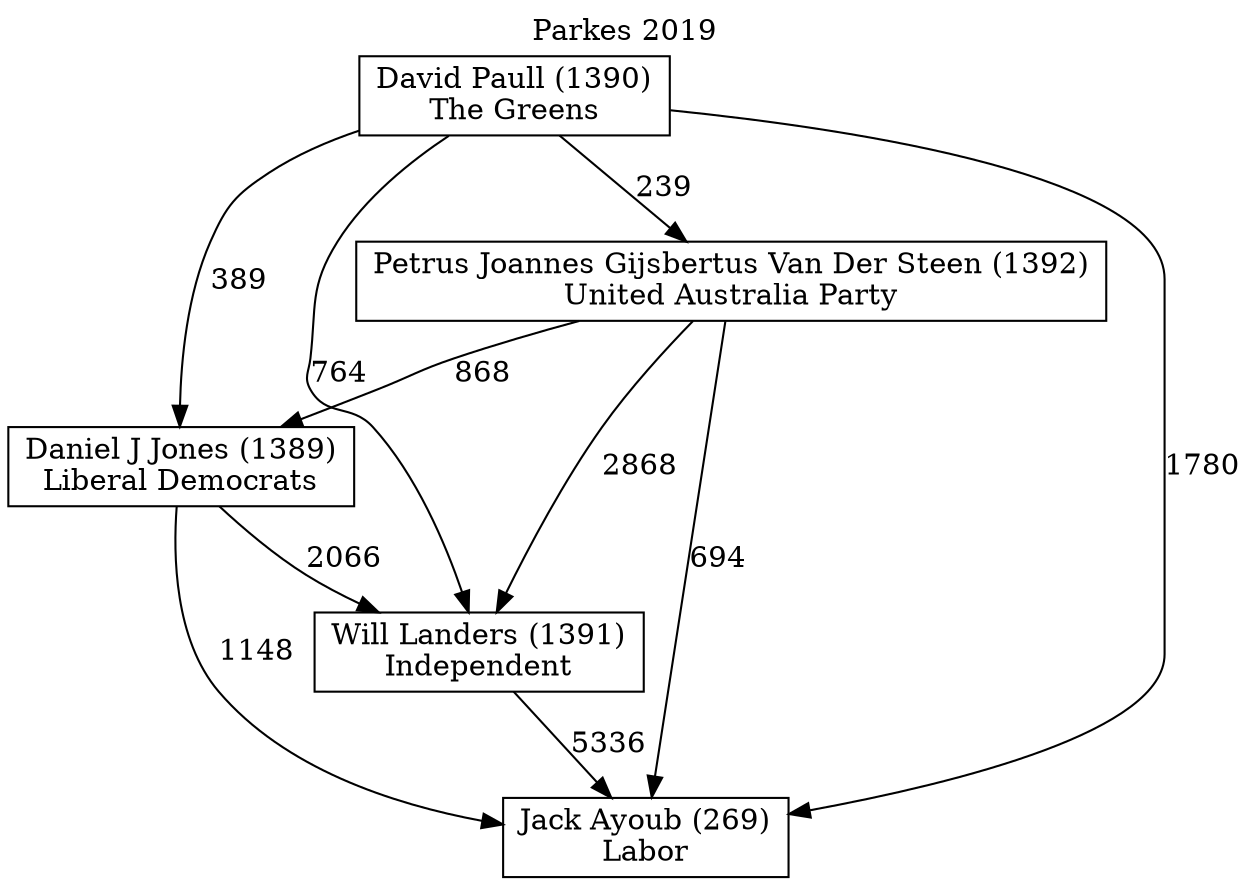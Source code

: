 // House preference flow
digraph "Jack Ayoub (269)_Parkes_2019" {
	graph [label="Parkes 2019" labelloc=t mclimit=10]
	node [shape=box]
	"Daniel J Jones (1389)" [label="Daniel J Jones (1389)
Liberal Democrats"]
	"David Paull (1390)" [label="David Paull (1390)
The Greens"]
	"Jack Ayoub (269)" [label="Jack Ayoub (269)
Labor"]
	"Petrus Joannes Gijsbertus Van Der Steen (1392)" [label="Petrus Joannes Gijsbertus Van Der Steen (1392)
United Australia Party"]
	"Will Landers (1391)" [label="Will Landers (1391)
Independent"]
	"Daniel J Jones (1389)" -> "Jack Ayoub (269)" [label=1148]
	"Daniel J Jones (1389)" -> "Will Landers (1391)" [label=2066]
	"David Paull (1390)" -> "Daniel J Jones (1389)" [label=389]
	"David Paull (1390)" -> "Jack Ayoub (269)" [label=1780]
	"David Paull (1390)" -> "Petrus Joannes Gijsbertus Van Der Steen (1392)" [label=239]
	"David Paull (1390)" -> "Will Landers (1391)" [label=764]
	"Petrus Joannes Gijsbertus Van Der Steen (1392)" -> "Daniel J Jones (1389)" [label=868]
	"Petrus Joannes Gijsbertus Van Der Steen (1392)" -> "Jack Ayoub (269)" [label=694]
	"Petrus Joannes Gijsbertus Van Der Steen (1392)" -> "Will Landers (1391)" [label=2868]
	"Will Landers (1391)" -> "Jack Ayoub (269)" [label=5336]
}
